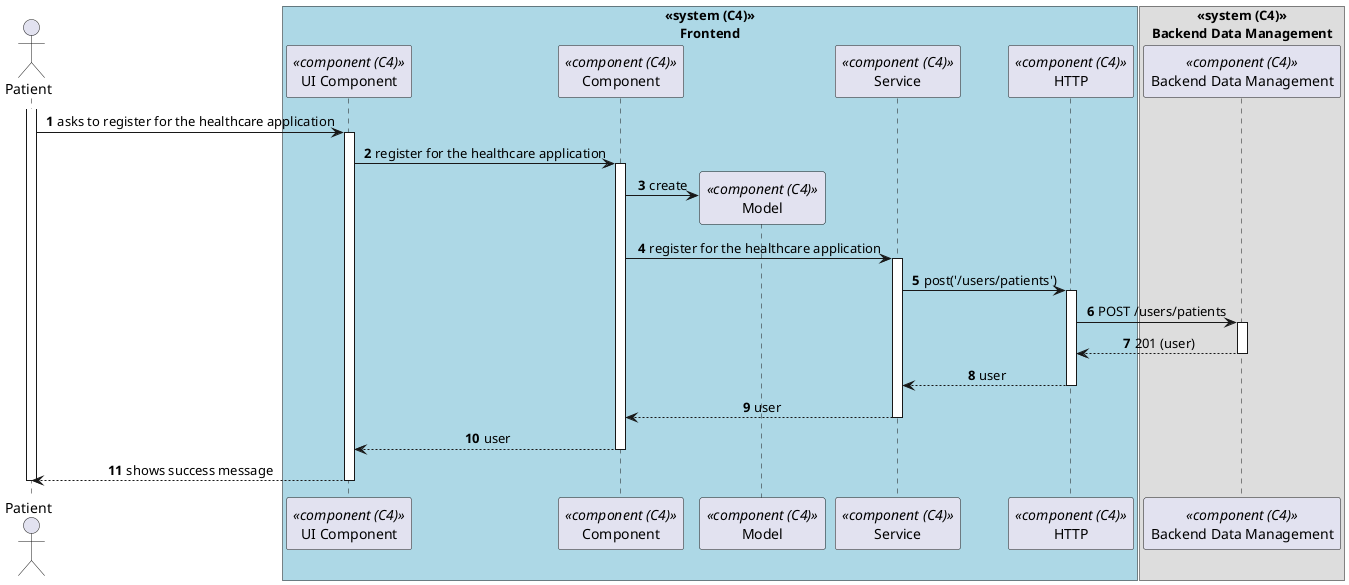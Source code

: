@startuml process-view
autonumber
skinparam DefaultTextAlignment center
actor Patient as "Patient"

box "<<system (C4)>>\nFrontend"#LightBlue
    participant ComponentUI as "UI Component" <<component (C4)>>
    participant Component as "Component" <<component (C4)>>
    participant Model as "Model" <<component (C4)>>
    participant Service as "Service" <<component (C4)>>
    participant HTTP as "HTTP" <<component (C4)>>
end box

box "<<system (C4)>>\nBackend Data Management"
  participant BackendDataManagement as "Backend Data Management" <<component (C4)>>
end box

activate Patient

    Patient -> ComponentUI : asks to register for the healthcare application
    activate ComponentUI

        ComponentUI -> Component : register for the healthcare application
        activate Component

            Component -> Model** : create
            
            Component -> Service : register for the healthcare application
            activate Service

                Service -> HTTP : post('/users/patients')

                activate HTTP
                    HTTP -> BackendDataManagement : POST /users/patients

                    activate BackendDataManagement

                        BackendDataManagement --> HTTP : 201 (user)

                    deactivate BackendDataManagement

                    HTTP --> Service : user

                deactivate HTTP

                Service --> Component : user
            deactivate Service

            Component --> ComponentUI : user
        deactivate Component

    Patient <-- ComponentUI : shows success message
    deactivate ComponentUI

deactivate Patient

@enduml